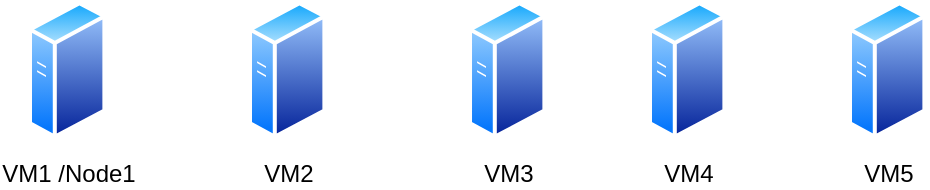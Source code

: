 <mxfile version="24.7.7">
  <diagram name="Page-1" id="TMhAsQ-CISQmt_s9SGpM">
    <mxGraphModel dx="1050" dy="522" grid="1" gridSize="10" guides="1" tooltips="1" connect="1" arrows="1" fold="1" page="1" pageScale="1" pageWidth="1169" pageHeight="827" math="0" shadow="0">
      <root>
        <mxCell id="0" />
        <mxCell id="1" parent="0" />
        <mxCell id="cnJaPjG5Yi1gmmbgnDPV-2" value="VM1 /Node1" style="image;aspect=fixed;perimeter=ellipsePerimeter;html=1;align=center;shadow=0;dashed=0;spacingTop=3;image=img/lib/active_directory/generic_server.svg;" vertex="1" parent="1">
          <mxGeometry x="140" y="270" width="39.2" height="70" as="geometry" />
        </mxCell>
        <mxCell id="cnJaPjG5Yi1gmmbgnDPV-3" value="VM2" style="image;aspect=fixed;perimeter=ellipsePerimeter;html=1;align=center;shadow=0;dashed=0;spacingTop=3;image=img/lib/active_directory/generic_server.svg;" vertex="1" parent="1">
          <mxGeometry x="250" y="270" width="39.2" height="70" as="geometry" />
        </mxCell>
        <mxCell id="cnJaPjG5Yi1gmmbgnDPV-4" value="VM3" style="image;aspect=fixed;perimeter=ellipsePerimeter;html=1;align=center;shadow=0;dashed=0;spacingTop=3;image=img/lib/active_directory/generic_server.svg;" vertex="1" parent="1">
          <mxGeometry x="360" y="270" width="39.2" height="70" as="geometry" />
        </mxCell>
        <mxCell id="cnJaPjG5Yi1gmmbgnDPV-5" value="VM4" style="image;aspect=fixed;perimeter=ellipsePerimeter;html=1;align=center;shadow=0;dashed=0;spacingTop=3;image=img/lib/active_directory/generic_server.svg;" vertex="1" parent="1">
          <mxGeometry x="450" y="270" width="39.2" height="70" as="geometry" />
        </mxCell>
        <mxCell id="cnJaPjG5Yi1gmmbgnDPV-6" value="VM5" style="image;aspect=fixed;perimeter=ellipsePerimeter;html=1;align=center;shadow=0;dashed=0;spacingTop=3;image=img/lib/active_directory/generic_server.svg;" vertex="1" parent="1">
          <mxGeometry x="550" y="270" width="39.2" height="70" as="geometry" />
        </mxCell>
      </root>
    </mxGraphModel>
  </diagram>
</mxfile>
